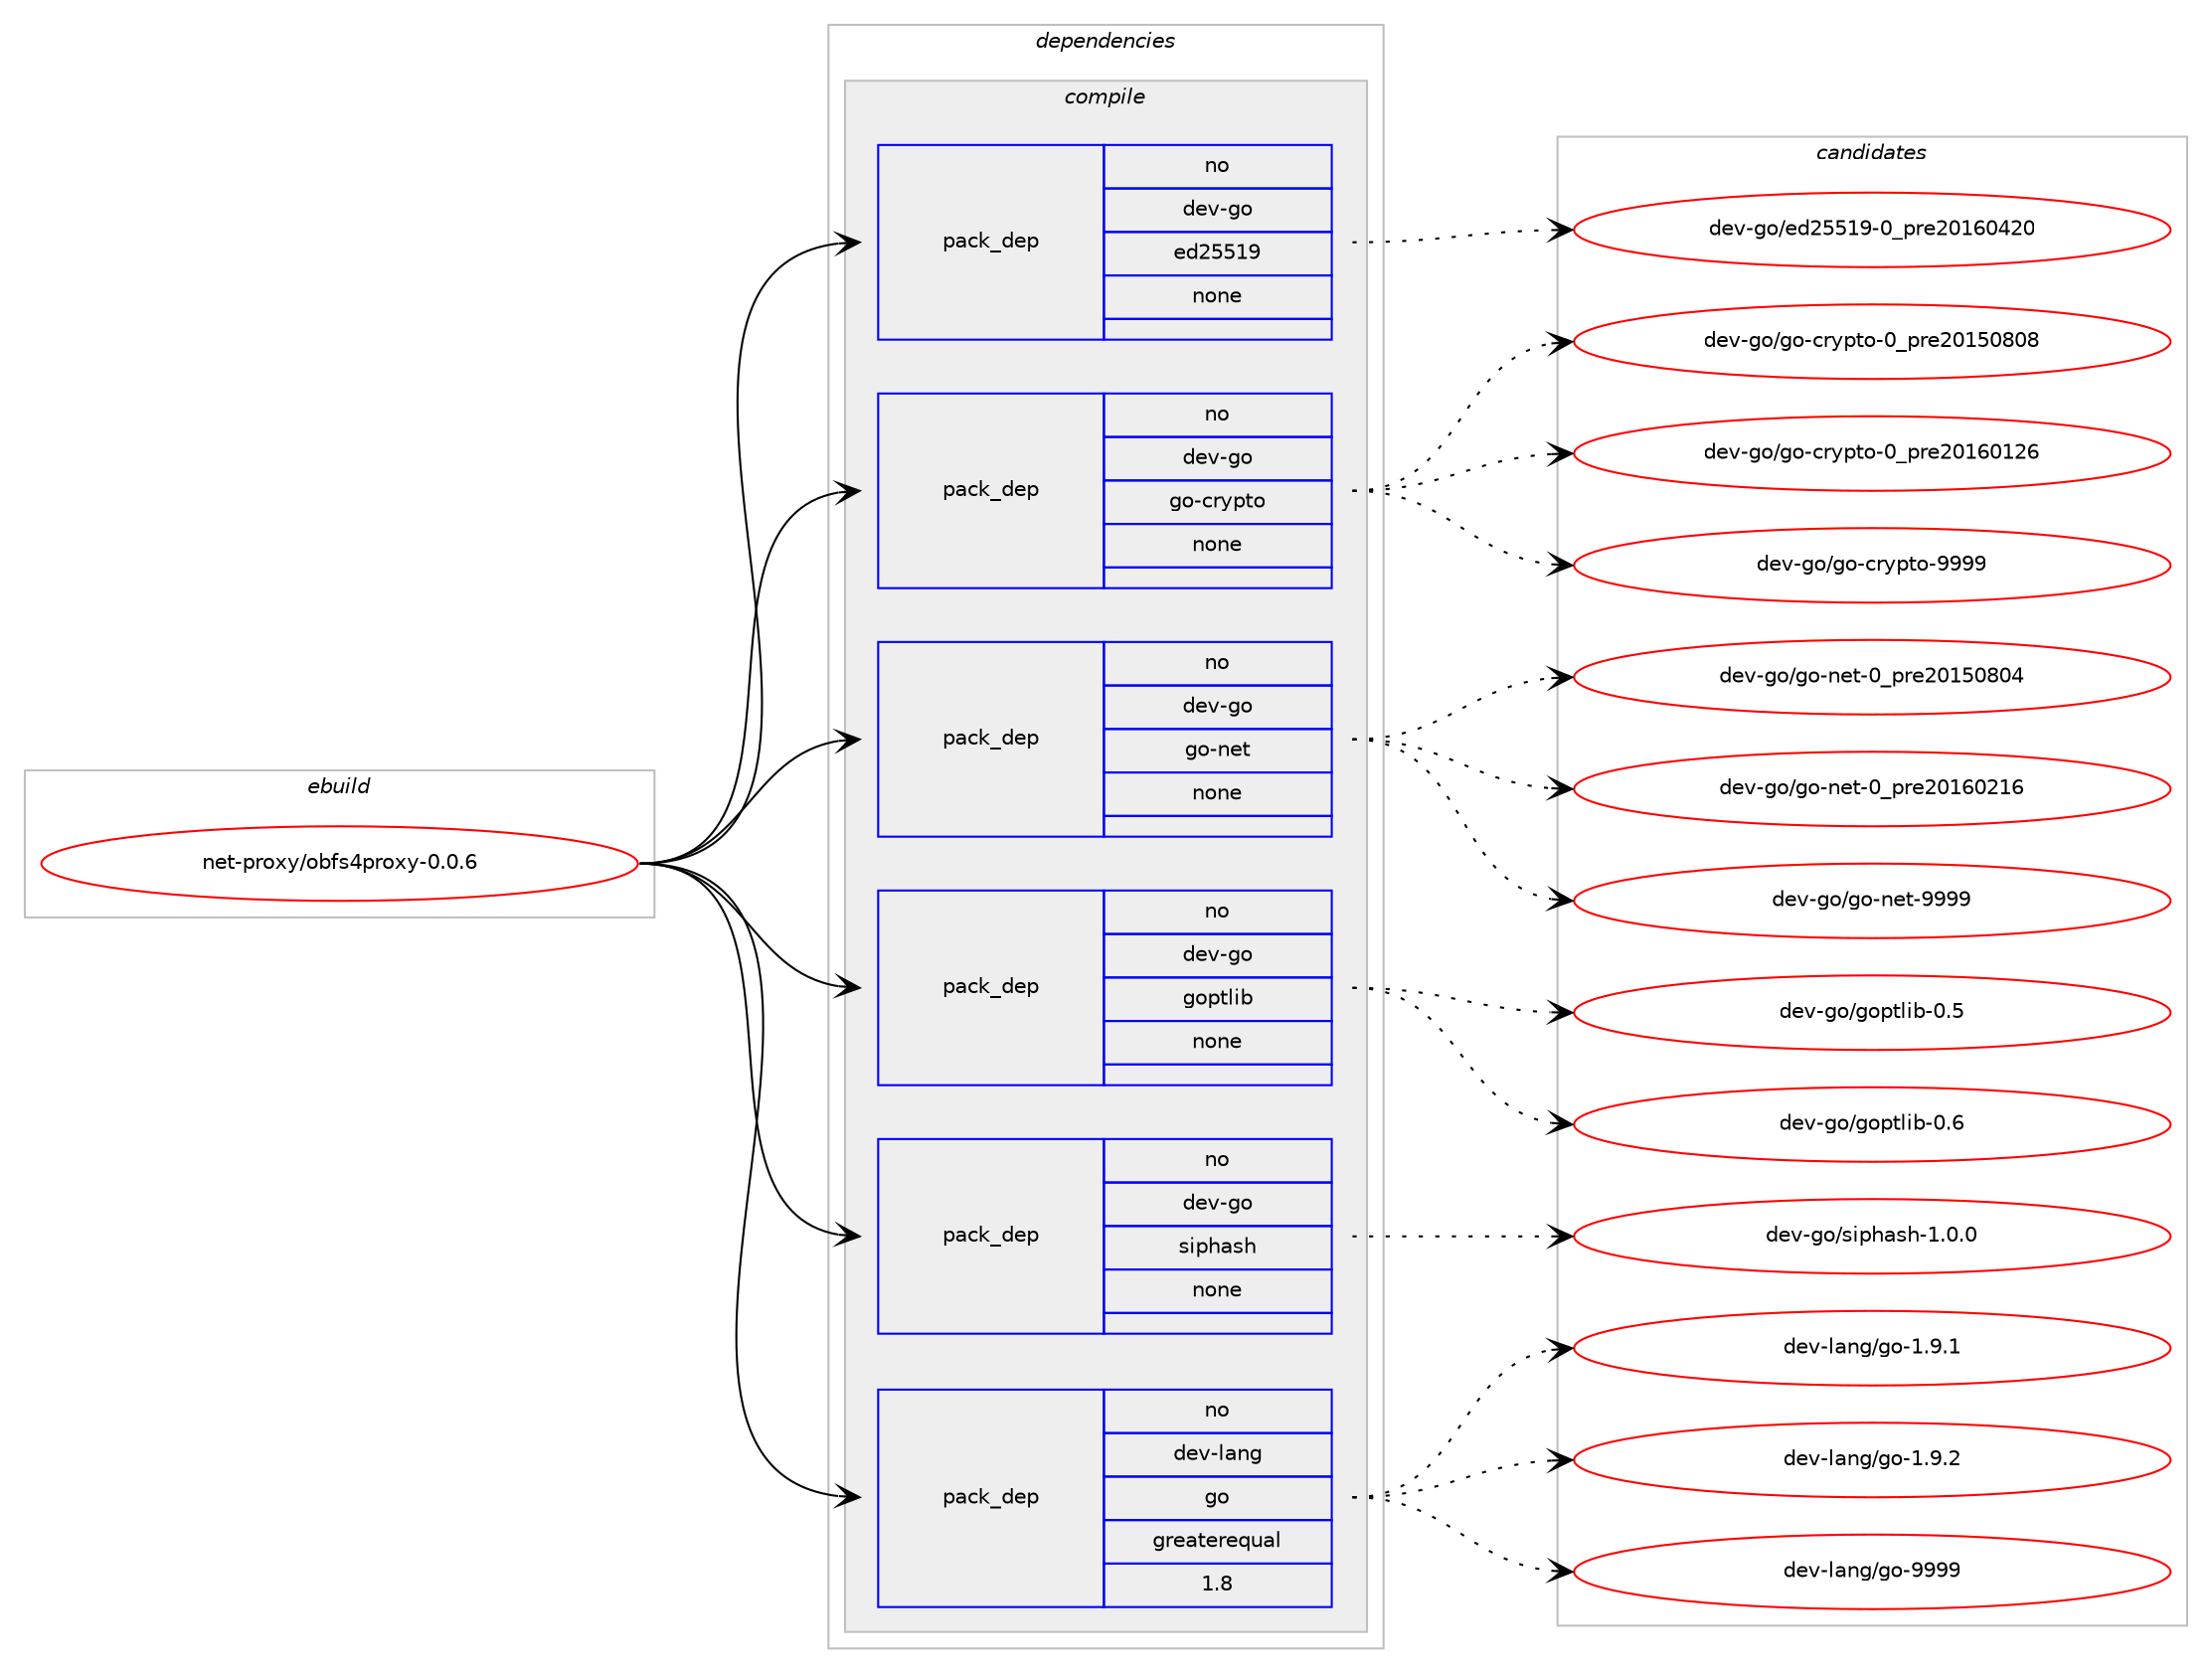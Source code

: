 digraph prolog {

# *************
# Graph options
# *************

newrank=true;
concentrate=true;
compound=true;
graph [rankdir=LR,fontname=Helvetica,fontsize=10,ranksep=1.5];#, ranksep=2.5, nodesep=0.2];
edge  [arrowhead=vee];
node  [fontname=Helvetica,fontsize=10];

# **********
# The ebuild
# **********

subgraph cluster_leftcol {
color=gray;
rank=same;
label=<<i>ebuild</i>>;
id [label="net-proxy/obfs4proxy-0.0.6", color=red, width=4, href="../net-proxy/obfs4proxy-0.0.6.svg"];
}

# ****************
# The dependencies
# ****************

subgraph cluster_midcol {
color=gray;
label=<<i>dependencies</i>>;
subgraph cluster_compile {
fillcolor="#eeeeee";
style=filled;
label=<<i>compile</i>>;
subgraph pack321207 {
dependency436588 [label=<<TABLE BORDER="0" CELLBORDER="1" CELLSPACING="0" CELLPADDING="4" WIDTH="220"><TR><TD ROWSPAN="6" CELLPADDING="30">pack_dep</TD></TR><TR><TD WIDTH="110">no</TD></TR><TR><TD>dev-go</TD></TR><TR><TD>ed25519</TD></TR><TR><TD>none</TD></TR><TR><TD></TD></TR></TABLE>>, shape=none, color=blue];
}
id:e -> dependency436588:w [weight=20,style="solid",arrowhead="vee"];
subgraph pack321208 {
dependency436589 [label=<<TABLE BORDER="0" CELLBORDER="1" CELLSPACING="0" CELLPADDING="4" WIDTH="220"><TR><TD ROWSPAN="6" CELLPADDING="30">pack_dep</TD></TR><TR><TD WIDTH="110">no</TD></TR><TR><TD>dev-go</TD></TR><TR><TD>go-crypto</TD></TR><TR><TD>none</TD></TR><TR><TD></TD></TR></TABLE>>, shape=none, color=blue];
}
id:e -> dependency436589:w [weight=20,style="solid",arrowhead="vee"];
subgraph pack321209 {
dependency436590 [label=<<TABLE BORDER="0" CELLBORDER="1" CELLSPACING="0" CELLPADDING="4" WIDTH="220"><TR><TD ROWSPAN="6" CELLPADDING="30">pack_dep</TD></TR><TR><TD WIDTH="110">no</TD></TR><TR><TD>dev-go</TD></TR><TR><TD>go-net</TD></TR><TR><TD>none</TD></TR><TR><TD></TD></TR></TABLE>>, shape=none, color=blue];
}
id:e -> dependency436590:w [weight=20,style="solid",arrowhead="vee"];
subgraph pack321210 {
dependency436591 [label=<<TABLE BORDER="0" CELLBORDER="1" CELLSPACING="0" CELLPADDING="4" WIDTH="220"><TR><TD ROWSPAN="6" CELLPADDING="30">pack_dep</TD></TR><TR><TD WIDTH="110">no</TD></TR><TR><TD>dev-go</TD></TR><TR><TD>goptlib</TD></TR><TR><TD>none</TD></TR><TR><TD></TD></TR></TABLE>>, shape=none, color=blue];
}
id:e -> dependency436591:w [weight=20,style="solid",arrowhead="vee"];
subgraph pack321211 {
dependency436592 [label=<<TABLE BORDER="0" CELLBORDER="1" CELLSPACING="0" CELLPADDING="4" WIDTH="220"><TR><TD ROWSPAN="6" CELLPADDING="30">pack_dep</TD></TR><TR><TD WIDTH="110">no</TD></TR><TR><TD>dev-go</TD></TR><TR><TD>siphash</TD></TR><TR><TD>none</TD></TR><TR><TD></TD></TR></TABLE>>, shape=none, color=blue];
}
id:e -> dependency436592:w [weight=20,style="solid",arrowhead="vee"];
subgraph pack321212 {
dependency436593 [label=<<TABLE BORDER="0" CELLBORDER="1" CELLSPACING="0" CELLPADDING="4" WIDTH="220"><TR><TD ROWSPAN="6" CELLPADDING="30">pack_dep</TD></TR><TR><TD WIDTH="110">no</TD></TR><TR><TD>dev-lang</TD></TR><TR><TD>go</TD></TR><TR><TD>greaterequal</TD></TR><TR><TD>1.8</TD></TR></TABLE>>, shape=none, color=blue];
}
id:e -> dependency436593:w [weight=20,style="solid",arrowhead="vee"];
}
subgraph cluster_compileandrun {
fillcolor="#eeeeee";
style=filled;
label=<<i>compile and run</i>>;
}
subgraph cluster_run {
fillcolor="#eeeeee";
style=filled;
label=<<i>run</i>>;
}
}

# **************
# The candidates
# **************

subgraph cluster_choices {
rank=same;
color=gray;
label=<<i>candidates</i>>;

subgraph choice321207 {
color=black;
nodesep=1;
choice100101118451031114710110050535349574548951121141015048495448525048 [label="dev-go/ed25519-0_pre20160420", color=red, width=4,href="../dev-go/ed25519-0_pre20160420.svg"];
dependency436588:e -> choice100101118451031114710110050535349574548951121141015048495448525048:w [style=dotted,weight="100"];
}
subgraph choice321208 {
color=black;
nodesep=1;
choice100101118451031114710311145991141211121161114548951121141015048495348564856 [label="dev-go/go-crypto-0_pre20150808", color=red, width=4,href="../dev-go/go-crypto-0_pre20150808.svg"];
choice100101118451031114710311145991141211121161114548951121141015048495448495054 [label="dev-go/go-crypto-0_pre20160126", color=red, width=4,href="../dev-go/go-crypto-0_pre20160126.svg"];
choice100101118451031114710311145991141211121161114557575757 [label="dev-go/go-crypto-9999", color=red, width=4,href="../dev-go/go-crypto-9999.svg"];
dependency436589:e -> choice100101118451031114710311145991141211121161114548951121141015048495348564856:w [style=dotted,weight="100"];
dependency436589:e -> choice100101118451031114710311145991141211121161114548951121141015048495448495054:w [style=dotted,weight="100"];
dependency436589:e -> choice100101118451031114710311145991141211121161114557575757:w [style=dotted,weight="100"];
}
subgraph choice321209 {
color=black;
nodesep=1;
choice1001011184510311147103111451101011164548951121141015048495348564852 [label="dev-go/go-net-0_pre20150804", color=red, width=4,href="../dev-go/go-net-0_pre20150804.svg"];
choice1001011184510311147103111451101011164548951121141015048495448504954 [label="dev-go/go-net-0_pre20160216", color=red, width=4,href="../dev-go/go-net-0_pre20160216.svg"];
choice1001011184510311147103111451101011164557575757 [label="dev-go/go-net-9999", color=red, width=4,href="../dev-go/go-net-9999.svg"];
dependency436590:e -> choice1001011184510311147103111451101011164548951121141015048495348564852:w [style=dotted,weight="100"];
dependency436590:e -> choice1001011184510311147103111451101011164548951121141015048495448504954:w [style=dotted,weight="100"];
dependency436590:e -> choice1001011184510311147103111451101011164557575757:w [style=dotted,weight="100"];
}
subgraph choice321210 {
color=black;
nodesep=1;
choice10010111845103111471031111121161081059845484653 [label="dev-go/goptlib-0.5", color=red, width=4,href="../dev-go/goptlib-0.5.svg"];
choice10010111845103111471031111121161081059845484654 [label="dev-go/goptlib-0.6", color=red, width=4,href="../dev-go/goptlib-0.6.svg"];
dependency436591:e -> choice10010111845103111471031111121161081059845484653:w [style=dotted,weight="100"];
dependency436591:e -> choice10010111845103111471031111121161081059845484654:w [style=dotted,weight="100"];
}
subgraph choice321211 {
color=black;
nodesep=1;
choice100101118451031114711510511210497115104454946484648 [label="dev-go/siphash-1.0.0", color=red, width=4,href="../dev-go/siphash-1.0.0.svg"];
dependency436592:e -> choice100101118451031114711510511210497115104454946484648:w [style=dotted,weight="100"];
}
subgraph choice321212 {
color=black;
nodesep=1;
choice100101118451089711010347103111454946574649 [label="dev-lang/go-1.9.1", color=red, width=4,href="../dev-lang/go-1.9.1.svg"];
choice100101118451089711010347103111454946574650 [label="dev-lang/go-1.9.2", color=red, width=4,href="../dev-lang/go-1.9.2.svg"];
choice1001011184510897110103471031114557575757 [label="dev-lang/go-9999", color=red, width=4,href="../dev-lang/go-9999.svg"];
dependency436593:e -> choice100101118451089711010347103111454946574649:w [style=dotted,weight="100"];
dependency436593:e -> choice100101118451089711010347103111454946574650:w [style=dotted,weight="100"];
dependency436593:e -> choice1001011184510897110103471031114557575757:w [style=dotted,weight="100"];
}
}

}
